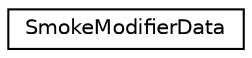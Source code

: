digraph G
{
  edge [fontname="Helvetica",fontsize="10",labelfontname="Helvetica",labelfontsize="10"];
  node [fontname="Helvetica",fontsize="10",shape=record];
  rankdir=LR;
  Node1 [label="SmokeModifierData",height=0.2,width=0.4,color="black", fillcolor="white", style="filled",URL="$d5/d03/structSmokeModifierData.html"];
}
